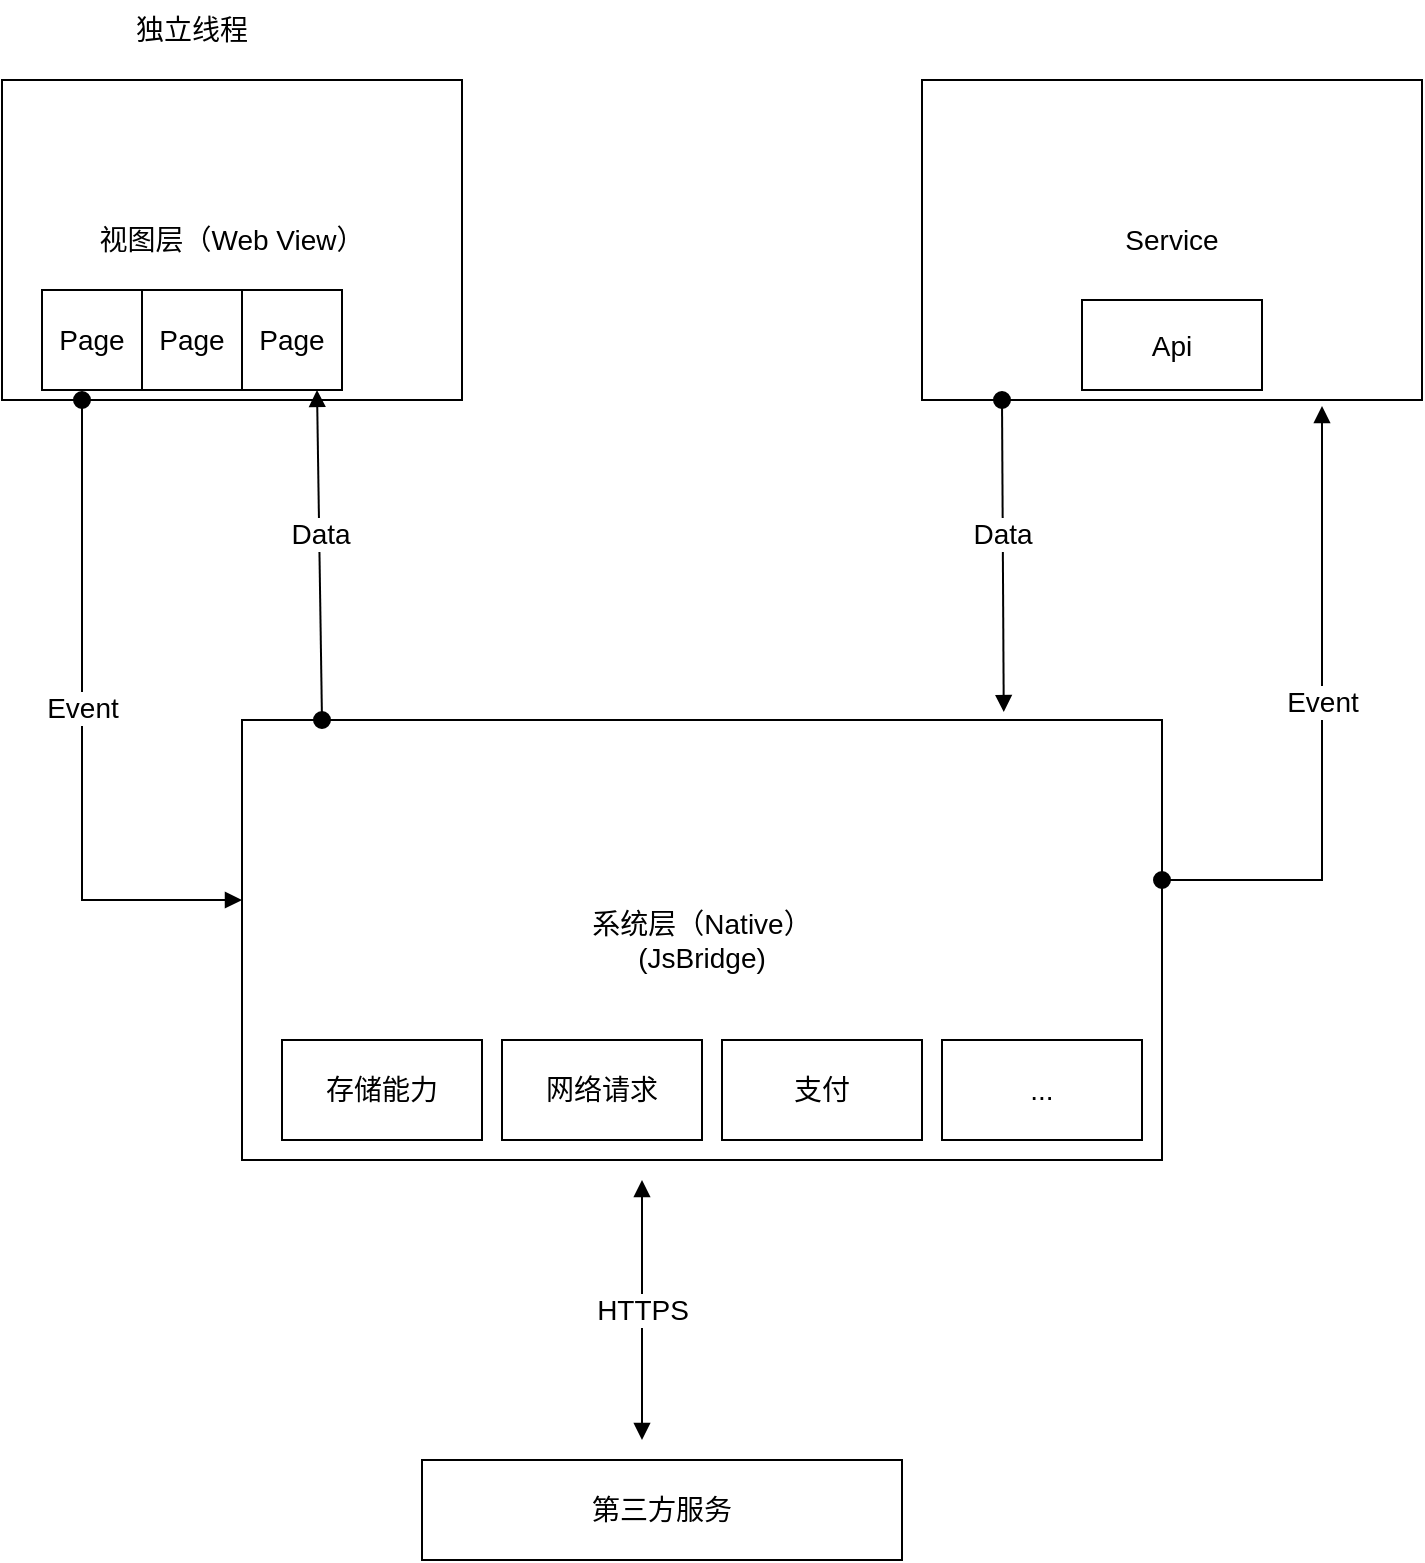 <mxfile version="20.2.2" type="github">
  <diagram name="Page-1" id="2ca16b54-16f6-2749-3443-fa8db7711227">
    <mxGraphModel dx="2066" dy="1129" grid="1" gridSize="10" guides="1" tooltips="1" connect="1" arrows="1" fold="1" page="1" pageScale="1" pageWidth="1100" pageHeight="850" background="none" math="0" shadow="0">
      <root>
        <mxCell id="0" />
        <mxCell id="1" parent="0" />
        <mxCell id="kUiwtPWe92aiPqsqUSdf-5" value="系统层（Native）&lt;br&gt;(JsBridge)" style="rounded=0;whiteSpace=wrap;html=1;fontSize=14;" vertex="1" parent="1">
          <mxGeometry x="200" y="480" width="460" height="220" as="geometry" />
        </mxCell>
        <mxCell id="kUiwtPWe92aiPqsqUSdf-6" value="视图层（Web View）" style="rounded=0;whiteSpace=wrap;html=1;fontSize=14;" vertex="1" parent="1">
          <mxGeometry x="80" y="160" width="230" height="160" as="geometry" />
        </mxCell>
        <mxCell id="kUiwtPWe92aiPqsqUSdf-7" value="Service" style="rounded=0;whiteSpace=wrap;html=1;fontSize=14;" vertex="1" parent="1">
          <mxGeometry x="540" y="160" width="250" height="160" as="geometry" />
        </mxCell>
        <mxCell id="kUiwtPWe92aiPqsqUSdf-10" value="Event" style="html=1;verticalAlign=bottom;startArrow=oval;startFill=1;endArrow=block;startSize=8;rounded=0;fontSize=14;" edge="1" parent="1">
          <mxGeometry width="60" relative="1" as="geometry">
            <mxPoint x="120" y="320" as="sourcePoint" />
            <mxPoint x="200" y="570" as="targetPoint" />
            <Array as="points">
              <mxPoint x="120" y="570" />
            </Array>
          </mxGeometry>
        </mxCell>
        <mxCell id="kUiwtPWe92aiPqsqUSdf-13" value="Data" style="html=1;verticalAlign=bottom;startArrow=oval;startFill=1;endArrow=block;startSize=8;rounded=0;fontSize=14;entryX=0.75;entryY=1;entryDx=0;entryDy=0;" edge="1" parent="1" target="kUiwtPWe92aiPqsqUSdf-16">
          <mxGeometry width="60" relative="1" as="geometry">
            <mxPoint x="240" y="480" as="sourcePoint" />
            <mxPoint x="240" y="330" as="targetPoint" />
          </mxGeometry>
        </mxCell>
        <mxCell id="kUiwtPWe92aiPqsqUSdf-14" value="Page" style="whiteSpace=wrap;html=1;aspect=fixed;fontSize=14;" vertex="1" parent="1">
          <mxGeometry x="100" y="265" width="50" height="50" as="geometry" />
        </mxCell>
        <mxCell id="kUiwtPWe92aiPqsqUSdf-15" value="Page" style="whiteSpace=wrap;html=1;aspect=fixed;fontSize=14;" vertex="1" parent="1">
          <mxGeometry x="150" y="265" width="50" height="50" as="geometry" />
        </mxCell>
        <mxCell id="kUiwtPWe92aiPqsqUSdf-16" value="Page" style="whiteSpace=wrap;html=1;aspect=fixed;fontSize=14;" vertex="1" parent="1">
          <mxGeometry x="200" y="265" width="50" height="50" as="geometry" />
        </mxCell>
        <mxCell id="kUiwtPWe92aiPqsqUSdf-17" value="存储能力" style="rounded=0;whiteSpace=wrap;html=1;fontSize=14;" vertex="1" parent="1">
          <mxGeometry x="220" y="640" width="100" height="50" as="geometry" />
        </mxCell>
        <mxCell id="kUiwtPWe92aiPqsqUSdf-18" value="网络请求" style="rounded=0;whiteSpace=wrap;html=1;fontSize=14;" vertex="1" parent="1">
          <mxGeometry x="330" y="640" width="100" height="50" as="geometry" />
        </mxCell>
        <mxCell id="kUiwtPWe92aiPqsqUSdf-19" value="Event" style="html=1;verticalAlign=bottom;startArrow=oval;startFill=1;endArrow=block;startSize=8;rounded=0;fontSize=14;entryX=0.8;entryY=1.019;entryDx=0;entryDy=0;entryPerimeter=0;" edge="1" parent="1" target="kUiwtPWe92aiPqsqUSdf-7">
          <mxGeometry width="60" relative="1" as="geometry">
            <mxPoint x="660" y="560" as="sourcePoint" />
            <mxPoint x="740" y="470" as="targetPoint" />
            <Array as="points">
              <mxPoint x="740" y="560" />
            </Array>
          </mxGeometry>
        </mxCell>
        <mxCell id="kUiwtPWe92aiPqsqUSdf-20" value="Api" style="rounded=0;whiteSpace=wrap;html=1;fontSize=14;" vertex="1" parent="1">
          <mxGeometry x="620" y="270" width="90" height="45" as="geometry" />
        </mxCell>
        <mxCell id="kUiwtPWe92aiPqsqUSdf-21" value="Data" style="html=1;verticalAlign=bottom;startArrow=oval;startFill=1;endArrow=block;startSize=8;rounded=0;fontSize=14;entryX=0.828;entryY=-0.018;entryDx=0;entryDy=0;entryPerimeter=0;" edge="1" parent="1" target="kUiwtPWe92aiPqsqUSdf-5">
          <mxGeometry width="60" relative="1" as="geometry">
            <mxPoint x="580" y="320" as="sourcePoint" />
            <mxPoint x="580" y="440" as="targetPoint" />
          </mxGeometry>
        </mxCell>
        <mxCell id="kUiwtPWe92aiPqsqUSdf-22" value="第三方服务" style="rounded=0;whiteSpace=wrap;html=1;fontSize=14;" vertex="1" parent="1">
          <mxGeometry x="290" y="850" width="240" height="50" as="geometry" />
        </mxCell>
        <mxCell id="kUiwtPWe92aiPqsqUSdf-23" value="HTTPS" style="endArrow=block;startArrow=block;endFill=1;startFill=1;html=1;rounded=0;fontSize=14;" edge="1" parent="1">
          <mxGeometry width="160" relative="1" as="geometry">
            <mxPoint x="400" y="840" as="sourcePoint" />
            <mxPoint x="400" y="710" as="targetPoint" />
          </mxGeometry>
        </mxCell>
        <mxCell id="kUiwtPWe92aiPqsqUSdf-24" value="支付" style="rounded=0;whiteSpace=wrap;html=1;fontSize=14;" vertex="1" parent="1">
          <mxGeometry x="440" y="640" width="100" height="50" as="geometry" />
        </mxCell>
        <mxCell id="kUiwtPWe92aiPqsqUSdf-25" value="..." style="rounded=0;whiteSpace=wrap;html=1;fontSize=14;" vertex="1" parent="1">
          <mxGeometry x="550" y="640" width="100" height="50" as="geometry" />
        </mxCell>
        <mxCell id="kUiwtPWe92aiPqsqUSdf-26" value="独立线程" style="text;html=1;strokeColor=none;fillColor=none;align=center;verticalAlign=middle;whiteSpace=wrap;rounded=0;fontSize=14;" vertex="1" parent="1">
          <mxGeometry x="145" y="120" width="60" height="30" as="geometry" />
        </mxCell>
      </root>
    </mxGraphModel>
  </diagram>
</mxfile>
